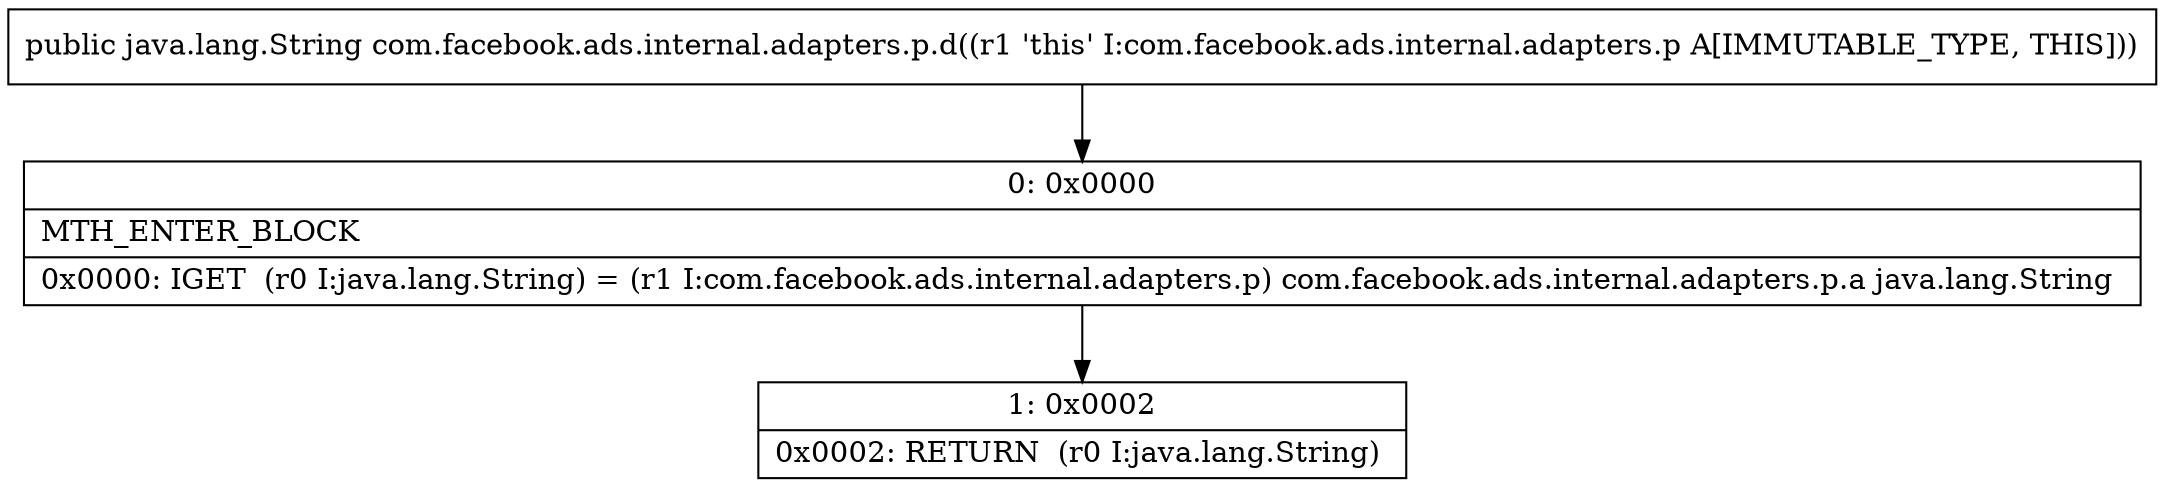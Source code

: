 digraph "CFG forcom.facebook.ads.internal.adapters.p.d()Ljava\/lang\/String;" {
Node_0 [shape=record,label="{0\:\ 0x0000|MTH_ENTER_BLOCK\l|0x0000: IGET  (r0 I:java.lang.String) = (r1 I:com.facebook.ads.internal.adapters.p) com.facebook.ads.internal.adapters.p.a java.lang.String \l}"];
Node_1 [shape=record,label="{1\:\ 0x0002|0x0002: RETURN  (r0 I:java.lang.String) \l}"];
MethodNode[shape=record,label="{public java.lang.String com.facebook.ads.internal.adapters.p.d((r1 'this' I:com.facebook.ads.internal.adapters.p A[IMMUTABLE_TYPE, THIS])) }"];
MethodNode -> Node_0;
Node_0 -> Node_1;
}

